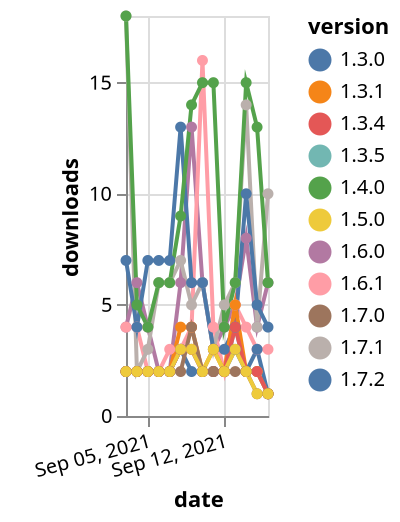 {"$schema": "https://vega.github.io/schema/vega-lite/v5.json", "description": "A simple bar chart with embedded data.", "data": {"values": [{"date": "2021-09-03", "total": 13657, "delta": 4, "version": "1.6.0"}, {"date": "2021-09-04", "total": 13663, "delta": 6, "version": "1.6.0"}, {"date": "2021-09-05", "total": 13667, "delta": 4, "version": "1.6.0"}, {"date": "2021-09-06", "total": 13669, "delta": 2, "version": "1.6.0"}, {"date": "2021-09-07", "total": 13671, "delta": 2, "version": "1.6.0"}, {"date": "2021-09-08", "total": 13677, "delta": 6, "version": "1.6.0"}, {"date": "2021-09-09", "total": 13690, "delta": 13, "version": "1.6.0"}, {"date": "2021-09-10", "total": 13696, "delta": 6, "version": "1.6.0"}, {"date": "2021-09-11", "total": 13699, "delta": 3, "version": "1.6.0"}, {"date": "2021-09-12", "total": 13703, "delta": 4, "version": "1.6.0"}, {"date": "2021-09-13", "total": 13708, "delta": 5, "version": "1.6.0"}, {"date": "2021-09-14", "total": 13716, "delta": 8, "version": "1.6.0"}, {"date": "2021-09-15", "total": 13720, "delta": 4, "version": "1.6.0"}, {"date": "2021-09-16", "total": 13726, "delta": 6, "version": "1.6.0"}, {"date": "2021-09-03", "total": 4339, "delta": 4, "version": "1.6.1"}, {"date": "2021-09-04", "total": 4343, "delta": 4, "version": "1.6.1"}, {"date": "2021-09-05", "total": 4345, "delta": 2, "version": "1.6.1"}, {"date": "2021-09-06", "total": 4347, "delta": 2, "version": "1.6.1"}, {"date": "2021-09-07", "total": 4350, "delta": 3, "version": "1.6.1"}, {"date": "2021-09-08", "total": 4353, "delta": 3, "version": "1.6.1"}, {"date": "2021-09-09", "total": 4357, "delta": 4, "version": "1.6.1"}, {"date": "2021-09-10", "total": 4373, "delta": 16, "version": "1.6.1"}, {"date": "2021-09-11", "total": 4377, "delta": 4, "version": "1.6.1"}, {"date": "2021-09-12", "total": 4379, "delta": 2, "version": "1.6.1"}, {"date": "2021-09-13", "total": 4384, "delta": 5, "version": "1.6.1"}, {"date": "2021-09-14", "total": 4388, "delta": 4, "version": "1.6.1"}, {"date": "2021-09-15", "total": 4391, "delta": 3, "version": "1.6.1"}, {"date": "2021-09-16", "total": 4394, "delta": 3, "version": "1.6.1"}, {"date": "2021-09-03", "total": 3423, "delta": 2, "version": "1.3.5"}, {"date": "2021-09-04", "total": 3425, "delta": 2, "version": "1.3.5"}, {"date": "2021-09-05", "total": 3427, "delta": 2, "version": "1.3.5"}, {"date": "2021-09-06", "total": 3429, "delta": 2, "version": "1.3.5"}, {"date": "2021-09-07", "total": 3431, "delta": 2, "version": "1.3.5"}, {"date": "2021-09-08", "total": 3434, "delta": 3, "version": "1.3.5"}, {"date": "2021-09-09", "total": 3437, "delta": 3, "version": "1.3.5"}, {"date": "2021-09-10", "total": 3439, "delta": 2, "version": "1.3.5"}, {"date": "2021-09-11", "total": 3441, "delta": 2, "version": "1.3.5"}, {"date": "2021-09-12", "total": 3443, "delta": 2, "version": "1.3.5"}, {"date": "2021-09-13", "total": 3447, "delta": 4, "version": "1.3.5"}, {"date": "2021-09-14", "total": 3449, "delta": 2, "version": "1.3.5"}, {"date": "2021-09-15", "total": 3451, "delta": 2, "version": "1.3.5"}, {"date": "2021-09-16", "total": 3452, "delta": 1, "version": "1.3.5"}, {"date": "2021-09-03", "total": 11978, "delta": 18, "version": "1.7.1"}, {"date": "2021-09-04", "total": 11980, "delta": 2, "version": "1.7.1"}, {"date": "2021-09-05", "total": 11983, "delta": 3, "version": "1.7.1"}, {"date": "2021-09-06", "total": 11989, "delta": 6, "version": "1.7.1"}, {"date": "2021-09-07", "total": 11995, "delta": 6, "version": "1.7.1"}, {"date": "2021-09-08", "total": 12002, "delta": 7, "version": "1.7.1"}, {"date": "2021-09-09", "total": 12007, "delta": 5, "version": "1.7.1"}, {"date": "2021-09-10", "total": 12013, "delta": 6, "version": "1.7.1"}, {"date": "2021-09-11", "total": 12016, "delta": 3, "version": "1.7.1"}, {"date": "2021-09-12", "total": 12021, "delta": 5, "version": "1.7.1"}, {"date": "2021-09-13", "total": 12027, "delta": 6, "version": "1.7.1"}, {"date": "2021-09-14", "total": 12041, "delta": 14, "version": "1.7.1"}, {"date": "2021-09-15", "total": 12045, "delta": 4, "version": "1.7.1"}, {"date": "2021-09-16", "total": 12055, "delta": 10, "version": "1.7.1"}, {"date": "2021-09-03", "total": 2624, "delta": 2, "version": "1.3.0"}, {"date": "2021-09-04", "total": 2626, "delta": 2, "version": "1.3.0"}, {"date": "2021-09-05", "total": 2628, "delta": 2, "version": "1.3.0"}, {"date": "2021-09-06", "total": 2630, "delta": 2, "version": "1.3.0"}, {"date": "2021-09-07", "total": 2632, "delta": 2, "version": "1.3.0"}, {"date": "2021-09-08", "total": 2635, "delta": 3, "version": "1.3.0"}, {"date": "2021-09-09", "total": 2637, "delta": 2, "version": "1.3.0"}, {"date": "2021-09-10", "total": 2639, "delta": 2, "version": "1.3.0"}, {"date": "2021-09-11", "total": 2641, "delta": 2, "version": "1.3.0"}, {"date": "2021-09-12", "total": 2643, "delta": 2, "version": "1.3.0"}, {"date": "2021-09-13", "total": 2646, "delta": 3, "version": "1.3.0"}, {"date": "2021-09-14", "total": 2648, "delta": 2, "version": "1.3.0"}, {"date": "2021-09-15", "total": 2651, "delta": 3, "version": "1.3.0"}, {"date": "2021-09-16", "total": 2652, "delta": 1, "version": "1.3.0"}, {"date": "2021-09-03", "total": 4347, "delta": 7, "version": "1.7.2"}, {"date": "2021-09-04", "total": 4351, "delta": 4, "version": "1.7.2"}, {"date": "2021-09-05", "total": 4358, "delta": 7, "version": "1.7.2"}, {"date": "2021-09-06", "total": 4365, "delta": 7, "version": "1.7.2"}, {"date": "2021-09-07", "total": 4372, "delta": 7, "version": "1.7.2"}, {"date": "2021-09-08", "total": 4385, "delta": 13, "version": "1.7.2"}, {"date": "2021-09-09", "total": 4391, "delta": 6, "version": "1.7.2"}, {"date": "2021-09-10", "total": 4397, "delta": 6, "version": "1.7.2"}, {"date": "2021-09-11", "total": 4400, "delta": 3, "version": "1.7.2"}, {"date": "2021-09-12", "total": 4403, "delta": 3, "version": "1.7.2"}, {"date": "2021-09-13", "total": 4407, "delta": 4, "version": "1.7.2"}, {"date": "2021-09-14", "total": 4417, "delta": 10, "version": "1.7.2"}, {"date": "2021-09-15", "total": 4422, "delta": 5, "version": "1.7.2"}, {"date": "2021-09-16", "total": 4426, "delta": 4, "version": "1.7.2"}, {"date": "2021-09-03", "total": 2996, "delta": 2, "version": "1.3.1"}, {"date": "2021-09-04", "total": 2998, "delta": 2, "version": "1.3.1"}, {"date": "2021-09-05", "total": 3000, "delta": 2, "version": "1.3.1"}, {"date": "2021-09-06", "total": 3002, "delta": 2, "version": "1.3.1"}, {"date": "2021-09-07", "total": 3004, "delta": 2, "version": "1.3.1"}, {"date": "2021-09-08", "total": 3008, "delta": 4, "version": "1.3.1"}, {"date": "2021-09-09", "total": 3012, "delta": 4, "version": "1.3.1"}, {"date": "2021-09-10", "total": 3014, "delta": 2, "version": "1.3.1"}, {"date": "2021-09-11", "total": 3017, "delta": 3, "version": "1.3.1"}, {"date": "2021-09-12", "total": 3019, "delta": 2, "version": "1.3.1"}, {"date": "2021-09-13", "total": 3024, "delta": 5, "version": "1.3.1"}, {"date": "2021-09-14", "total": 3026, "delta": 2, "version": "1.3.1"}, {"date": "2021-09-15", "total": 3028, "delta": 2, "version": "1.3.1"}, {"date": "2021-09-16", "total": 3029, "delta": 1, "version": "1.3.1"}, {"date": "2021-09-03", "total": 2287, "delta": 2, "version": "1.3.4"}, {"date": "2021-09-04", "total": 2289, "delta": 2, "version": "1.3.4"}, {"date": "2021-09-05", "total": 2291, "delta": 2, "version": "1.3.4"}, {"date": "2021-09-06", "total": 2293, "delta": 2, "version": "1.3.4"}, {"date": "2021-09-07", "total": 2295, "delta": 2, "version": "1.3.4"}, {"date": "2021-09-08", "total": 2298, "delta": 3, "version": "1.3.4"}, {"date": "2021-09-09", "total": 2301, "delta": 3, "version": "1.3.4"}, {"date": "2021-09-10", "total": 2303, "delta": 2, "version": "1.3.4"}, {"date": "2021-09-11", "total": 2305, "delta": 2, "version": "1.3.4"}, {"date": "2021-09-12", "total": 2307, "delta": 2, "version": "1.3.4"}, {"date": "2021-09-13", "total": 2311, "delta": 4, "version": "1.3.4"}, {"date": "2021-09-14", "total": 2313, "delta": 2, "version": "1.3.4"}, {"date": "2021-09-15", "total": 2315, "delta": 2, "version": "1.3.4"}, {"date": "2021-09-16", "total": 2316, "delta": 1, "version": "1.3.4"}, {"date": "2021-09-03", "total": 880, "delta": 2, "version": "1.7.0"}, {"date": "2021-09-04", "total": 882, "delta": 2, "version": "1.7.0"}, {"date": "2021-09-05", "total": 884, "delta": 2, "version": "1.7.0"}, {"date": "2021-09-06", "total": 886, "delta": 2, "version": "1.7.0"}, {"date": "2021-09-07", "total": 888, "delta": 2, "version": "1.7.0"}, {"date": "2021-09-08", "total": 890, "delta": 2, "version": "1.7.0"}, {"date": "2021-09-09", "total": 894, "delta": 4, "version": "1.7.0"}, {"date": "2021-09-10", "total": 896, "delta": 2, "version": "1.7.0"}, {"date": "2021-09-11", "total": 898, "delta": 2, "version": "1.7.0"}, {"date": "2021-09-12", "total": 900, "delta": 2, "version": "1.7.0"}, {"date": "2021-09-13", "total": 902, "delta": 2, "version": "1.7.0"}, {"date": "2021-09-14", "total": 904, "delta": 2, "version": "1.7.0"}, {"date": "2021-09-15", "total": 905, "delta": 1, "version": "1.7.0"}, {"date": "2021-09-16", "total": 906, "delta": 1, "version": "1.7.0"}, {"date": "2021-09-03", "total": 2166, "delta": 2, "version": "1.5.0"}, {"date": "2021-09-04", "total": 2168, "delta": 2, "version": "1.5.0"}, {"date": "2021-09-05", "total": 2170, "delta": 2, "version": "1.5.0"}, {"date": "2021-09-06", "total": 2172, "delta": 2, "version": "1.5.0"}, {"date": "2021-09-07", "total": 2174, "delta": 2, "version": "1.5.0"}, {"date": "2021-09-08", "total": 2177, "delta": 3, "version": "1.5.0"}, {"date": "2021-09-09", "total": 2180, "delta": 3, "version": "1.5.0"}, {"date": "2021-09-10", "total": 2182, "delta": 2, "version": "1.5.0"}, {"date": "2021-09-11", "total": 2185, "delta": 3, "version": "1.5.0"}, {"date": "2021-09-12", "total": 2187, "delta": 2, "version": "1.5.0"}, {"date": "2021-09-13", "total": 2190, "delta": 3, "version": "1.5.0"}, {"date": "2021-09-14", "total": 2192, "delta": 2, "version": "1.5.0"}, {"date": "2021-09-15", "total": 2193, "delta": 1, "version": "1.5.0"}, {"date": "2021-09-16", "total": 2194, "delta": 1, "version": "1.5.0"}, {"date": "2021-09-03", "total": 23667, "delta": 18, "version": "1.4.0"}, {"date": "2021-09-04", "total": 23672, "delta": 5, "version": "1.4.0"}, {"date": "2021-09-05", "total": 23676, "delta": 4, "version": "1.4.0"}, {"date": "2021-09-06", "total": 23682, "delta": 6, "version": "1.4.0"}, {"date": "2021-09-07", "total": 23688, "delta": 6, "version": "1.4.0"}, {"date": "2021-09-08", "total": 23697, "delta": 9, "version": "1.4.0"}, {"date": "2021-09-09", "total": 23711, "delta": 14, "version": "1.4.0"}, {"date": "2021-09-10", "total": 23726, "delta": 15, "version": "1.4.0"}, {"date": "2021-09-11", "total": 23741, "delta": 15, "version": "1.4.0"}, {"date": "2021-09-12", "total": 23745, "delta": 4, "version": "1.4.0"}, {"date": "2021-09-13", "total": 23751, "delta": 6, "version": "1.4.0"}, {"date": "2021-09-14", "total": 23766, "delta": 15, "version": "1.4.0"}, {"date": "2021-09-15", "total": 23779, "delta": 13, "version": "1.4.0"}, {"date": "2021-09-16", "total": 23785, "delta": 6, "version": "1.4.0"}]}, "width": "container", "mark": {"type": "line", "point": {"filled": true}}, "encoding": {"x": {"field": "date", "type": "temporal", "timeUnit": "yearmonthdate", "title": "date", "axis": {"labelAngle": -15}}, "y": {"field": "delta", "type": "quantitative", "title": "downloads"}, "color": {"field": "version", "type": "nominal"}, "tooltip": {"field": "delta"}}}